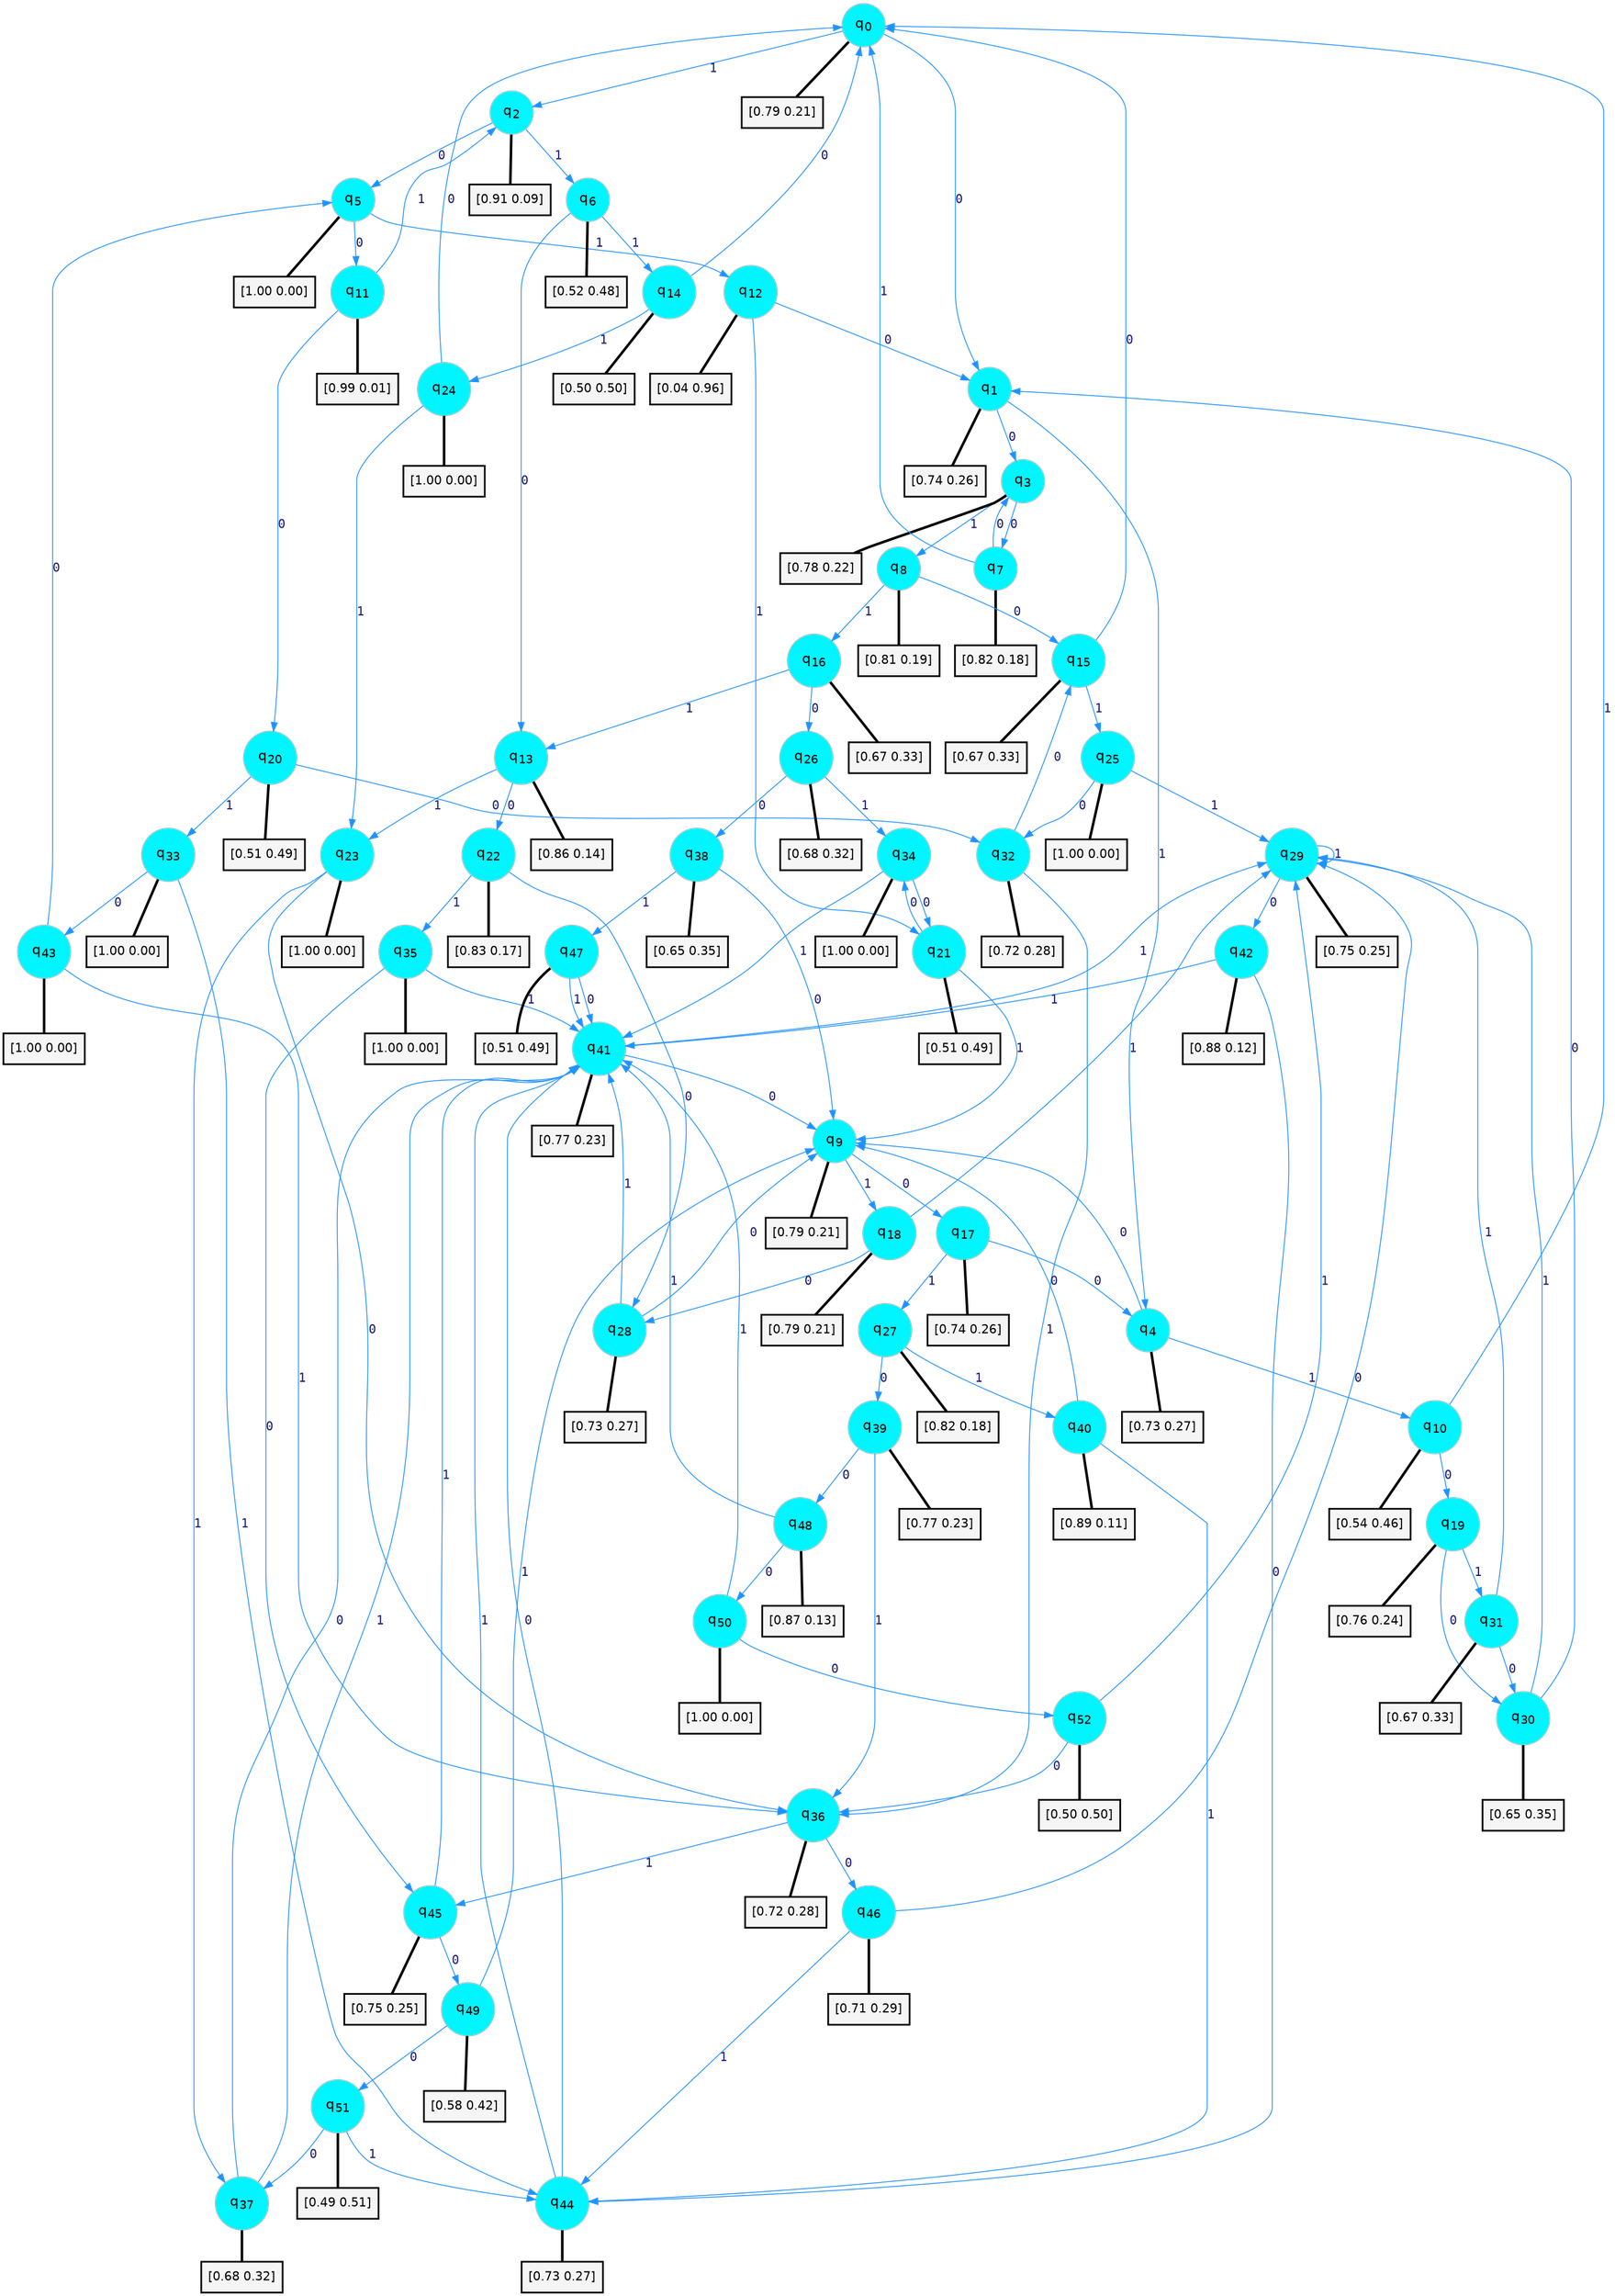 digraph G {
graph [
bgcolor=transparent, dpi=300, rankdir=TD, size="40,25"];
node [
color=gray, fillcolor=turquoise1, fontcolor=black, fontname=Helvetica, fontsize=16, fontweight=bold, shape=circle, style=filled];
edge [
arrowsize=1, color=dodgerblue1, fontcolor=midnightblue, fontname=courier, fontweight=bold, penwidth=1, style=solid, weight=20];
0[label=<q<SUB>0</SUB>>];
1[label=<q<SUB>1</SUB>>];
2[label=<q<SUB>2</SUB>>];
3[label=<q<SUB>3</SUB>>];
4[label=<q<SUB>4</SUB>>];
5[label=<q<SUB>5</SUB>>];
6[label=<q<SUB>6</SUB>>];
7[label=<q<SUB>7</SUB>>];
8[label=<q<SUB>8</SUB>>];
9[label=<q<SUB>9</SUB>>];
10[label=<q<SUB>10</SUB>>];
11[label=<q<SUB>11</SUB>>];
12[label=<q<SUB>12</SUB>>];
13[label=<q<SUB>13</SUB>>];
14[label=<q<SUB>14</SUB>>];
15[label=<q<SUB>15</SUB>>];
16[label=<q<SUB>16</SUB>>];
17[label=<q<SUB>17</SUB>>];
18[label=<q<SUB>18</SUB>>];
19[label=<q<SUB>19</SUB>>];
20[label=<q<SUB>20</SUB>>];
21[label=<q<SUB>21</SUB>>];
22[label=<q<SUB>22</SUB>>];
23[label=<q<SUB>23</SUB>>];
24[label=<q<SUB>24</SUB>>];
25[label=<q<SUB>25</SUB>>];
26[label=<q<SUB>26</SUB>>];
27[label=<q<SUB>27</SUB>>];
28[label=<q<SUB>28</SUB>>];
29[label=<q<SUB>29</SUB>>];
30[label=<q<SUB>30</SUB>>];
31[label=<q<SUB>31</SUB>>];
32[label=<q<SUB>32</SUB>>];
33[label=<q<SUB>33</SUB>>];
34[label=<q<SUB>34</SUB>>];
35[label=<q<SUB>35</SUB>>];
36[label=<q<SUB>36</SUB>>];
37[label=<q<SUB>37</SUB>>];
38[label=<q<SUB>38</SUB>>];
39[label=<q<SUB>39</SUB>>];
40[label=<q<SUB>40</SUB>>];
41[label=<q<SUB>41</SUB>>];
42[label=<q<SUB>42</SUB>>];
43[label=<q<SUB>43</SUB>>];
44[label=<q<SUB>44</SUB>>];
45[label=<q<SUB>45</SUB>>];
46[label=<q<SUB>46</SUB>>];
47[label=<q<SUB>47</SUB>>];
48[label=<q<SUB>48</SUB>>];
49[label=<q<SUB>49</SUB>>];
50[label=<q<SUB>50</SUB>>];
51[label=<q<SUB>51</SUB>>];
52[label=<q<SUB>52</SUB>>];
53[label="[0.79 0.21]", shape=box,fontcolor=black, fontname=Helvetica, fontsize=14, penwidth=2, fillcolor=whitesmoke,color=black];
54[label="[0.74 0.26]", shape=box,fontcolor=black, fontname=Helvetica, fontsize=14, penwidth=2, fillcolor=whitesmoke,color=black];
55[label="[0.91 0.09]", shape=box,fontcolor=black, fontname=Helvetica, fontsize=14, penwidth=2, fillcolor=whitesmoke,color=black];
56[label="[0.78 0.22]", shape=box,fontcolor=black, fontname=Helvetica, fontsize=14, penwidth=2, fillcolor=whitesmoke,color=black];
57[label="[0.73 0.27]", shape=box,fontcolor=black, fontname=Helvetica, fontsize=14, penwidth=2, fillcolor=whitesmoke,color=black];
58[label="[1.00 0.00]", shape=box,fontcolor=black, fontname=Helvetica, fontsize=14, penwidth=2, fillcolor=whitesmoke,color=black];
59[label="[0.52 0.48]", shape=box,fontcolor=black, fontname=Helvetica, fontsize=14, penwidth=2, fillcolor=whitesmoke,color=black];
60[label="[0.82 0.18]", shape=box,fontcolor=black, fontname=Helvetica, fontsize=14, penwidth=2, fillcolor=whitesmoke,color=black];
61[label="[0.81 0.19]", shape=box,fontcolor=black, fontname=Helvetica, fontsize=14, penwidth=2, fillcolor=whitesmoke,color=black];
62[label="[0.79 0.21]", shape=box,fontcolor=black, fontname=Helvetica, fontsize=14, penwidth=2, fillcolor=whitesmoke,color=black];
63[label="[0.54 0.46]", shape=box,fontcolor=black, fontname=Helvetica, fontsize=14, penwidth=2, fillcolor=whitesmoke,color=black];
64[label="[0.99 0.01]", shape=box,fontcolor=black, fontname=Helvetica, fontsize=14, penwidth=2, fillcolor=whitesmoke,color=black];
65[label="[0.04 0.96]", shape=box,fontcolor=black, fontname=Helvetica, fontsize=14, penwidth=2, fillcolor=whitesmoke,color=black];
66[label="[0.86 0.14]", shape=box,fontcolor=black, fontname=Helvetica, fontsize=14, penwidth=2, fillcolor=whitesmoke,color=black];
67[label="[0.50 0.50]", shape=box,fontcolor=black, fontname=Helvetica, fontsize=14, penwidth=2, fillcolor=whitesmoke,color=black];
68[label="[0.67 0.33]", shape=box,fontcolor=black, fontname=Helvetica, fontsize=14, penwidth=2, fillcolor=whitesmoke,color=black];
69[label="[0.67 0.33]", shape=box,fontcolor=black, fontname=Helvetica, fontsize=14, penwidth=2, fillcolor=whitesmoke,color=black];
70[label="[0.74 0.26]", shape=box,fontcolor=black, fontname=Helvetica, fontsize=14, penwidth=2, fillcolor=whitesmoke,color=black];
71[label="[0.79 0.21]", shape=box,fontcolor=black, fontname=Helvetica, fontsize=14, penwidth=2, fillcolor=whitesmoke,color=black];
72[label="[0.76 0.24]", shape=box,fontcolor=black, fontname=Helvetica, fontsize=14, penwidth=2, fillcolor=whitesmoke,color=black];
73[label="[0.51 0.49]", shape=box,fontcolor=black, fontname=Helvetica, fontsize=14, penwidth=2, fillcolor=whitesmoke,color=black];
74[label="[0.51 0.49]", shape=box,fontcolor=black, fontname=Helvetica, fontsize=14, penwidth=2, fillcolor=whitesmoke,color=black];
75[label="[0.83 0.17]", shape=box,fontcolor=black, fontname=Helvetica, fontsize=14, penwidth=2, fillcolor=whitesmoke,color=black];
76[label="[1.00 0.00]", shape=box,fontcolor=black, fontname=Helvetica, fontsize=14, penwidth=2, fillcolor=whitesmoke,color=black];
77[label="[1.00 0.00]", shape=box,fontcolor=black, fontname=Helvetica, fontsize=14, penwidth=2, fillcolor=whitesmoke,color=black];
78[label="[1.00 0.00]", shape=box,fontcolor=black, fontname=Helvetica, fontsize=14, penwidth=2, fillcolor=whitesmoke,color=black];
79[label="[0.68 0.32]", shape=box,fontcolor=black, fontname=Helvetica, fontsize=14, penwidth=2, fillcolor=whitesmoke,color=black];
80[label="[0.82 0.18]", shape=box,fontcolor=black, fontname=Helvetica, fontsize=14, penwidth=2, fillcolor=whitesmoke,color=black];
81[label="[0.73 0.27]", shape=box,fontcolor=black, fontname=Helvetica, fontsize=14, penwidth=2, fillcolor=whitesmoke,color=black];
82[label="[0.75 0.25]", shape=box,fontcolor=black, fontname=Helvetica, fontsize=14, penwidth=2, fillcolor=whitesmoke,color=black];
83[label="[0.65 0.35]", shape=box,fontcolor=black, fontname=Helvetica, fontsize=14, penwidth=2, fillcolor=whitesmoke,color=black];
84[label="[0.67 0.33]", shape=box,fontcolor=black, fontname=Helvetica, fontsize=14, penwidth=2, fillcolor=whitesmoke,color=black];
85[label="[0.72 0.28]", shape=box,fontcolor=black, fontname=Helvetica, fontsize=14, penwidth=2, fillcolor=whitesmoke,color=black];
86[label="[1.00 0.00]", shape=box,fontcolor=black, fontname=Helvetica, fontsize=14, penwidth=2, fillcolor=whitesmoke,color=black];
87[label="[1.00 0.00]", shape=box,fontcolor=black, fontname=Helvetica, fontsize=14, penwidth=2, fillcolor=whitesmoke,color=black];
88[label="[1.00 0.00]", shape=box,fontcolor=black, fontname=Helvetica, fontsize=14, penwidth=2, fillcolor=whitesmoke,color=black];
89[label="[0.72 0.28]", shape=box,fontcolor=black, fontname=Helvetica, fontsize=14, penwidth=2, fillcolor=whitesmoke,color=black];
90[label="[0.68 0.32]", shape=box,fontcolor=black, fontname=Helvetica, fontsize=14, penwidth=2, fillcolor=whitesmoke,color=black];
91[label="[0.65 0.35]", shape=box,fontcolor=black, fontname=Helvetica, fontsize=14, penwidth=2, fillcolor=whitesmoke,color=black];
92[label="[0.77 0.23]", shape=box,fontcolor=black, fontname=Helvetica, fontsize=14, penwidth=2, fillcolor=whitesmoke,color=black];
93[label="[0.89 0.11]", shape=box,fontcolor=black, fontname=Helvetica, fontsize=14, penwidth=2, fillcolor=whitesmoke,color=black];
94[label="[0.77 0.23]", shape=box,fontcolor=black, fontname=Helvetica, fontsize=14, penwidth=2, fillcolor=whitesmoke,color=black];
95[label="[0.88 0.12]", shape=box,fontcolor=black, fontname=Helvetica, fontsize=14, penwidth=2, fillcolor=whitesmoke,color=black];
96[label="[1.00 0.00]", shape=box,fontcolor=black, fontname=Helvetica, fontsize=14, penwidth=2, fillcolor=whitesmoke,color=black];
97[label="[0.73 0.27]", shape=box,fontcolor=black, fontname=Helvetica, fontsize=14, penwidth=2, fillcolor=whitesmoke,color=black];
98[label="[0.75 0.25]", shape=box,fontcolor=black, fontname=Helvetica, fontsize=14, penwidth=2, fillcolor=whitesmoke,color=black];
99[label="[0.71 0.29]", shape=box,fontcolor=black, fontname=Helvetica, fontsize=14, penwidth=2, fillcolor=whitesmoke,color=black];
100[label="[0.51 0.49]", shape=box,fontcolor=black, fontname=Helvetica, fontsize=14, penwidth=2, fillcolor=whitesmoke,color=black];
101[label="[0.87 0.13]", shape=box,fontcolor=black, fontname=Helvetica, fontsize=14, penwidth=2, fillcolor=whitesmoke,color=black];
102[label="[0.58 0.42]", shape=box,fontcolor=black, fontname=Helvetica, fontsize=14, penwidth=2, fillcolor=whitesmoke,color=black];
103[label="[1.00 0.00]", shape=box,fontcolor=black, fontname=Helvetica, fontsize=14, penwidth=2, fillcolor=whitesmoke,color=black];
104[label="[0.49 0.51]", shape=box,fontcolor=black, fontname=Helvetica, fontsize=14, penwidth=2, fillcolor=whitesmoke,color=black];
105[label="[0.50 0.50]", shape=box,fontcolor=black, fontname=Helvetica, fontsize=14, penwidth=2, fillcolor=whitesmoke,color=black];
0->1 [label=0];
0->2 [label=1];
0->53 [arrowhead=none, penwidth=3,color=black];
1->3 [label=0];
1->4 [label=1];
1->54 [arrowhead=none, penwidth=3,color=black];
2->5 [label=0];
2->6 [label=1];
2->55 [arrowhead=none, penwidth=3,color=black];
3->7 [label=0];
3->8 [label=1];
3->56 [arrowhead=none, penwidth=3,color=black];
4->9 [label=0];
4->10 [label=1];
4->57 [arrowhead=none, penwidth=3,color=black];
5->11 [label=0];
5->12 [label=1];
5->58 [arrowhead=none, penwidth=3,color=black];
6->13 [label=0];
6->14 [label=1];
6->59 [arrowhead=none, penwidth=3,color=black];
7->3 [label=0];
7->0 [label=1];
7->60 [arrowhead=none, penwidth=3,color=black];
8->15 [label=0];
8->16 [label=1];
8->61 [arrowhead=none, penwidth=3,color=black];
9->17 [label=0];
9->18 [label=1];
9->62 [arrowhead=none, penwidth=3,color=black];
10->19 [label=0];
10->0 [label=1];
10->63 [arrowhead=none, penwidth=3,color=black];
11->20 [label=0];
11->2 [label=1];
11->64 [arrowhead=none, penwidth=3,color=black];
12->1 [label=0];
12->21 [label=1];
12->65 [arrowhead=none, penwidth=3,color=black];
13->22 [label=0];
13->23 [label=1];
13->66 [arrowhead=none, penwidth=3,color=black];
14->0 [label=0];
14->24 [label=1];
14->67 [arrowhead=none, penwidth=3,color=black];
15->0 [label=0];
15->25 [label=1];
15->68 [arrowhead=none, penwidth=3,color=black];
16->26 [label=0];
16->13 [label=1];
16->69 [arrowhead=none, penwidth=3,color=black];
17->4 [label=0];
17->27 [label=1];
17->70 [arrowhead=none, penwidth=3,color=black];
18->28 [label=0];
18->29 [label=1];
18->71 [arrowhead=none, penwidth=3,color=black];
19->30 [label=0];
19->31 [label=1];
19->72 [arrowhead=none, penwidth=3,color=black];
20->32 [label=0];
20->33 [label=1];
20->73 [arrowhead=none, penwidth=3,color=black];
21->34 [label=0];
21->9 [label=1];
21->74 [arrowhead=none, penwidth=3,color=black];
22->28 [label=0];
22->35 [label=1];
22->75 [arrowhead=none, penwidth=3,color=black];
23->36 [label=0];
23->37 [label=1];
23->76 [arrowhead=none, penwidth=3,color=black];
24->0 [label=0];
24->23 [label=1];
24->77 [arrowhead=none, penwidth=3,color=black];
25->32 [label=0];
25->29 [label=1];
25->78 [arrowhead=none, penwidth=3,color=black];
26->38 [label=0];
26->34 [label=1];
26->79 [arrowhead=none, penwidth=3,color=black];
27->39 [label=0];
27->40 [label=1];
27->80 [arrowhead=none, penwidth=3,color=black];
28->9 [label=0];
28->41 [label=1];
28->81 [arrowhead=none, penwidth=3,color=black];
29->42 [label=0];
29->29 [label=1];
29->82 [arrowhead=none, penwidth=3,color=black];
30->1 [label=0];
30->29 [label=1];
30->83 [arrowhead=none, penwidth=3,color=black];
31->30 [label=0];
31->29 [label=1];
31->84 [arrowhead=none, penwidth=3,color=black];
32->15 [label=0];
32->36 [label=1];
32->85 [arrowhead=none, penwidth=3,color=black];
33->43 [label=0];
33->44 [label=1];
33->86 [arrowhead=none, penwidth=3,color=black];
34->21 [label=0];
34->41 [label=1];
34->87 [arrowhead=none, penwidth=3,color=black];
35->45 [label=0];
35->41 [label=1];
35->88 [arrowhead=none, penwidth=3,color=black];
36->46 [label=0];
36->45 [label=1];
36->89 [arrowhead=none, penwidth=3,color=black];
37->41 [label=0];
37->41 [label=1];
37->90 [arrowhead=none, penwidth=3,color=black];
38->9 [label=0];
38->47 [label=1];
38->91 [arrowhead=none, penwidth=3,color=black];
39->48 [label=0];
39->36 [label=1];
39->92 [arrowhead=none, penwidth=3,color=black];
40->9 [label=0];
40->44 [label=1];
40->93 [arrowhead=none, penwidth=3,color=black];
41->9 [label=0];
41->29 [label=1];
41->94 [arrowhead=none, penwidth=3,color=black];
42->44 [label=0];
42->41 [label=1];
42->95 [arrowhead=none, penwidth=3,color=black];
43->5 [label=0];
43->36 [label=1];
43->96 [arrowhead=none, penwidth=3,color=black];
44->41 [label=0];
44->41 [label=1];
44->97 [arrowhead=none, penwidth=3,color=black];
45->49 [label=0];
45->41 [label=1];
45->98 [arrowhead=none, penwidth=3,color=black];
46->29 [label=0];
46->44 [label=1];
46->99 [arrowhead=none, penwidth=3,color=black];
47->41 [label=0];
47->41 [label=1];
47->100 [arrowhead=none, penwidth=3,color=black];
48->50 [label=0];
48->41 [label=1];
48->101 [arrowhead=none, penwidth=3,color=black];
49->51 [label=0];
49->9 [label=1];
49->102 [arrowhead=none, penwidth=3,color=black];
50->52 [label=0];
50->41 [label=1];
50->103 [arrowhead=none, penwidth=3,color=black];
51->37 [label=0];
51->44 [label=1];
51->104 [arrowhead=none, penwidth=3,color=black];
52->36 [label=0];
52->29 [label=1];
52->105 [arrowhead=none, penwidth=3,color=black];
}
